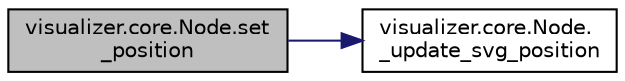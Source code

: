 digraph "visualizer.core.Node.set_position"
{
  edge [fontname="Helvetica",fontsize="10",labelfontname="Helvetica",labelfontsize="10"];
  node [fontname="Helvetica",fontsize="10",shape=record];
  rankdir="LR";
  Node1 [label="visualizer.core.Node.set\l_position",height=0.2,width=0.4,color="black", fillcolor="grey75", style="filled", fontcolor="black"];
  Node1 -> Node2 [color="midnightblue",fontsize="10",style="solid"];
  Node2 [label="visualizer.core.Node.\l_update_svg_position",height=0.2,width=0.4,color="black", fillcolor="white", style="filled",URL="$d3/d81/classvisualizer_1_1core_1_1Node.html#a8ff483c6fb127e0fabe4c1175a955bb8",tooltip="Update svg position. "];
}
